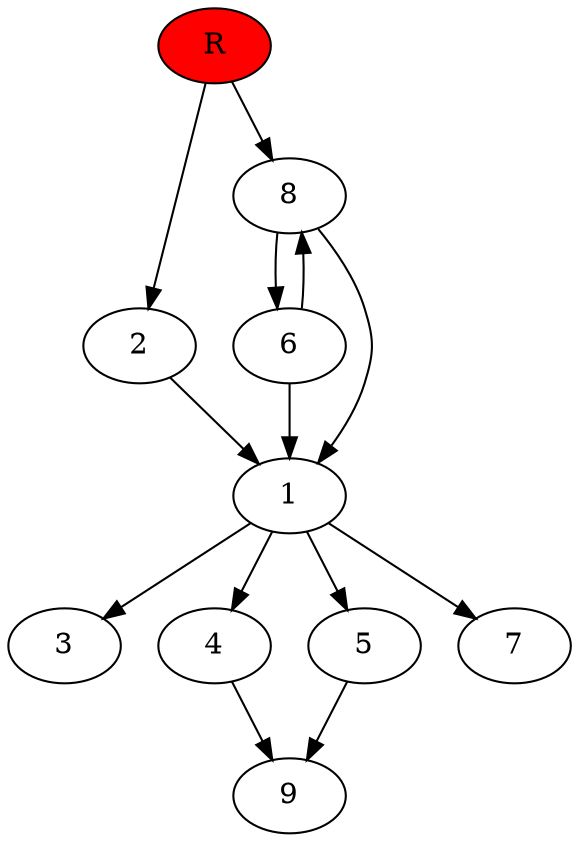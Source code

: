 digraph prb30738 {
	1
	2
	3
	4
	5
	6
	7
	8
	R [fillcolor="#ff0000" style=filled]
	1 -> 3
	1 -> 4
	1 -> 5
	1 -> 7
	2 -> 1
	4 -> 9
	5 -> 9
	6 -> 1
	6 -> 8
	8 -> 1
	8 -> 6
	R -> 2
	R -> 8
}
